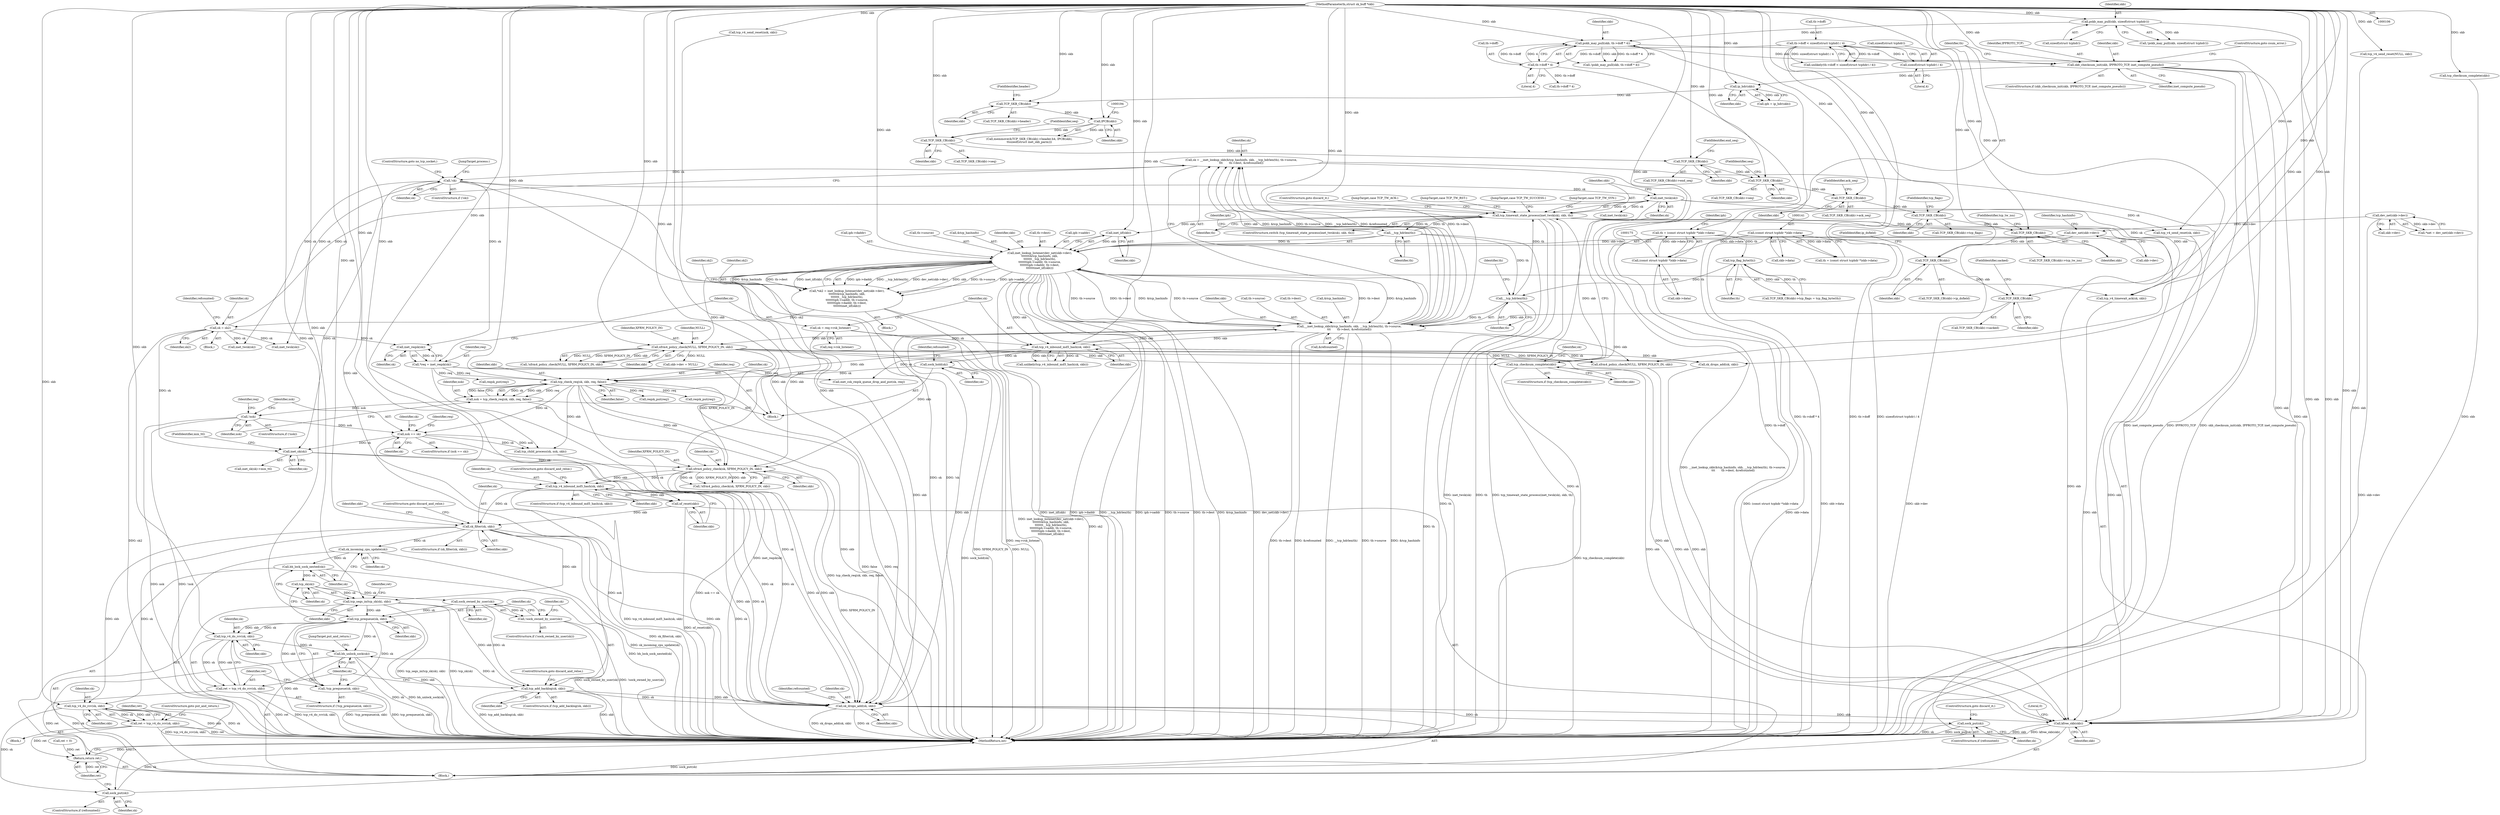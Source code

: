 digraph "1_linux_ac6e780070e30e4c35bd395acfe9191e6268bdd3@del" {
"1000411" [label="(Call,sk_filter(sk, skb))"];
"1000404" [label="(Call,tcp_v4_inbound_md5_hash(sk, skb))"];
"1000398" [label="(Call,xfrm4_policy_check(sk, XFRM_POLICY_IN, skb))"];
"1000388" [label="(Call,inet_sk(sk))"];
"1000285" [label="(Call,!sk)"];
"1000268" [label="(Call,sk = __inet_lookup_skb(&tcp_hashinfo, skb, __tcp_hdrlen(th), th->source,\n\t\t\t       th->dest, &refcounted))"];
"1000270" [label="(Call,__inet_lookup_skb(&tcp_hashinfo, skb, __tcp_hdrlen(th), th->source,\n\t\t\t       th->dest, &refcounted))"];
"1000546" [label="(Call,inet_lookup_listener(dev_net(skb->dev),\n\t\t\t\t\t\t\t&tcp_hashinfo, skb,\n\t\t\t\t\t\t\t__tcp_hdrlen(th),\n\t\t\t\t\t\t\tiph->saddr, th->source,\n\t\t\t\t\t\t\tiph->daddr, th->dest,\n\t\t\t\t\t\t\tinet_iif(skb)))"];
"1000547" [label="(Call,dev_net(skb->dev))"];
"1000112" [label="(Call,dev_net(skb->dev))"];
"1000568" [label="(Call,inet_iif(skb))"];
"1000535" [label="(Call,tcp_timewait_state_process(inet_twsk(sk), skb, th))"];
"1000536" [label="(Call,inet_twsk(sk))"];
"1000576" [label="(Call,sk = sk2)"];
"1000544" [label="(Call,*sk2 = inet_lookup_listener(dev_net(skb->dev),\n\t\t\t\t\t\t\t&tcp_hashinfo, skb,\n\t\t\t\t\t\t\t__tcp_hdrlen(th),\n\t\t\t\t\t\t\tiph->saddr, th->source,\n\t\t\t\t\t\t\tiph->daddr, th->dest,\n\t\t\t\t\t\t\tinet_iif(skb)))"];
"1000527" [label="(Call,tcp_checksum_complete(skb))"];
"1000517" [label="(Call,xfrm4_policy_check(NULL, XFRM_POLICY_IN, skb))"];
"1000107" [label="(MethodParameterIn,struct sk_buff *skb)"];
"1000274" [label="(Call,__tcp_hdrlen(th))"];
"1000554" [label="(Call,__tcp_hdrlen(th))"];
"1000246" [label="(Call,tcp_flag_byte(th))"];
"1000172" [label="(Call,th = (const struct tcphdr *)skb->data)"];
"1000174" [label="(Call,(const struct tcphdr *)skb->data)"];
"1000140" [label="(Call,(const struct tcphdr *)skb->data)"];
"1000316" [label="(Call,tcp_v4_inbound_md5_hash(sk, skb))"];
"1000309" [label="(Call,sk = req->rsk_listener)"];
"1000263" [label="(Call,TCP_SKB_CB(skb))"];
"1000256" [label="(Call,TCP_SKB_CB(skb))"];
"1000250" [label="(Call,TCP_SKB_CB(skb))"];
"1000243" [label="(Call,TCP_SKB_CB(skb))"];
"1000234" [label="(Call,TCP_SKB_CB(skb))"];
"1000212" [label="(Call,TCP_SKB_CB(skb))"];
"1000207" [label="(Call,TCP_SKB_CB(skb))"];
"1000198" [label="(Call,TCP_SKB_CB(skb))"];
"1000191" [label="(Call,IPCB(skb))"];
"1000187" [label="(Call,TCP_SKB_CB(skb))"];
"1000181" [label="(Call,ip_hdr(skb))"];
"1000167" [label="(Call,skb_checksum_init(skb, IPPROTO_TCP, inet_compute_pseudo))"];
"1000158" [label="(Call,pskb_may_pull(skb, th->doff * 4))"];
"1000133" [label="(Call,pskb_may_pull(skb, sizeof(struct tcphdr)))"];
"1000160" [label="(Call,th->doff * 4)"];
"1000147" [label="(Call,th->doff < sizeof(struct tcphdr) / 4)"];
"1000151" [label="(Call,sizeof(struct tcphdr) / 4)"];
"1000358" [label="(Call,nsk == sk)"];
"1000351" [label="(Call,!nsk)"];
"1000343" [label="(Call,nsk = tcp_check_req(sk, skb, req, false))"];
"1000345" [label="(Call,tcp_check_req(sk, skb, req, false))"];
"1000338" [label="(Call,sock_hold(sk))"];
"1000304" [label="(Call,*req = inet_reqsk(sk))"];
"1000306" [label="(Call,inet_reqsk(sk))"];
"1000408" [label="(Call,nf_reset(skb))"];
"1000429" [label="(Call,tcp_v4_do_rcv(sk, skb))"];
"1000427" [label="(Call,ret = tcp_v4_do_rcv(sk, skb))"];
"1000473" [label="(Return,return ret;)"];
"1000471" [label="(Call,sock_put(sk))"];
"1000433" [label="(Call,sk_incoming_cpu_update(sk))"];
"1000435" [label="(Call,bh_lock_sock_nested(sk))"];
"1000438" [label="(Call,tcp_sk(sk))"];
"1000437" [label="(Call,tcp_segs_in(tcp_sk(sk), skb))"];
"1000451" [label="(Call,tcp_prequeue(sk, skb))"];
"1000450" [label="(Call,!tcp_prequeue(sk, skb))"];
"1000456" [label="(Call,tcp_v4_do_rcv(sk, skb))"];
"1000454" [label="(Call,ret = tcp_v4_do_rcv(sk, skb))"];
"1000466" [label="(Call,bh_unlock_sock(sk))"];
"1000461" [label="(Call,tcp_add_backlog(sk, skb))"];
"1000506" [label="(Call,sk_drops_add(sk, skb))"];
"1000501" [label="(Call,kfree_skb(skb))"];
"1000511" [label="(Call,sock_put(sk))"];
"1000446" [label="(Call,sock_owned_by_user(sk))"];
"1000445" [label="(Call,!sock_owned_by_user(sk))"];
"1000520" [label="(Identifier,skb)"];
"1000304" [label="(Call,*req = inet_reqsk(sk))"];
"1000410" [label="(ControlStructure,if (sk_filter(sk, skb)))"];
"1000197" [label="(Call,TCP_SKB_CB(skb)->seq)"];
"1000288" [label="(JumpTarget,process:)"];
"1000200" [label="(FieldIdentifier,seq)"];
"1000577" [label="(Identifier,sk)"];
"1000275" [label="(Identifier,th)"];
"1000559" [label="(Call,th->source)"];
"1000171" [label="(ControlStructure,goto csum_error;)"];
"1000539" [label="(Identifier,th)"];
"1000256" [label="(Call,TCP_SKB_CB(skb))"];
"1000576" [label="(Call,sk = sk2)"];
"1000247" [label="(Identifier,th)"];
"1000135" [label="(Call,sizeof(struct tcphdr))"];
"1000511" [label="(Call,sock_put(sk))"];
"1000213" [label="(Identifier,skb)"];
"1000588" [label="(JumpTarget,case TCP_TW_RST:)"];
"1000341" [label="(Identifier,refcounted)"];
"1000536" [label="(Call,inet_twsk(sk))"];
"1000152" [label="(Call,sizeof(struct tcphdr))"];
"1000456" [label="(Call,tcp_v4_do_rcv(sk, skb))"];
"1000320" [label="(Call,sk_drops_add(sk, skb))"];
"1000176" [label="(Call,skb->data)"];
"1000359" [label="(Identifier,nsk)"];
"1000551" [label="(Call,&tcp_hashinfo)"];
"1000437" [label="(Call,tcp_segs_in(tcp_sk(sk), skb))"];
"1000183" [label="(Call,memmove(&TCP_SKB_CB(skb)->header.h4, IPCB(skb),\n\t\tsizeof(struct inet_skb_parm)))"];
"1000110" [label="(Call,*net = dev_net(skb->dev))"];
"1000474" [label="(Identifier,ret)"];
"1000569" [label="(Identifier,skb)"];
"1000306" [label="(Call,inet_reqsk(sk))"];
"1000159" [label="(Identifier,skb)"];
"1000397" [label="(Call,!xfrm4_policy_check(sk, XFRM_POLICY_IN, skb))"];
"1000262" [label="(Call,TCP_SKB_CB(skb)->sacked)"];
"1000426" [label="(Block,)"];
"1000140" [label="(Call,(const struct tcphdr *)skb->data)"];
"1000245" [label="(FieldIdentifier,tcp_flags)"];
"1000348" [label="(Identifier,req)"];
"1000455" [label="(Identifier,ret)"];
"1000471" [label="(Call,sock_put(sk))"];
"1000431" [label="(Identifier,skb)"];
"1000450" [label="(Call,!tcp_prequeue(sk, skb))"];
"1000546" [label="(Call,inet_lookup_listener(dev_net(skb->dev),\n\t\t\t\t\t\t\t&tcp_hashinfo, skb,\n\t\t\t\t\t\t\t__tcp_hdrlen(th),\n\t\t\t\t\t\t\tiph->saddr, th->source,\n\t\t\t\t\t\t\tiph->daddr, th->dest,\n\t\t\t\t\t\t\tinet_iif(skb)))"];
"1000469" [label="(ControlStructure,if (refcounted))"];
"1000528" [label="(Identifier,skb)"];
"1000307" [label="(Identifier,sk)"];
"1000478" [label="(Call,xfrm4_policy_check(NULL, XFRM_POLICY_IN, skb))"];
"1000467" [label="(Identifier,sk)"];
"1000502" [label="(Identifier,skb)"];
"1000351" [label="(Call,!nsk)"];
"1000548" [label="(Call,skb->dev)"];
"1000187" [label="(Call,TCP_SKB_CB(skb))"];
"1000355" [label="(Identifier,req)"];
"1000302" [label="(Block,)"];
"1000255" [label="(Call,TCP_SKB_CB(skb)->ip_dsfield)"];
"1000107" [label="(MethodParameterIn,struct sk_buff *skb)"];
"1000555" [label="(Identifier,th)"];
"1000531" [label="(Call,inet_twsk(sk))"];
"1000534" [label="(ControlStructure,switch (tcp_timewait_state_process(inet_twsk(sk), skb, th)))"];
"1000363" [label="(Identifier,req)"];
"1000405" [label="(Identifier,sk)"];
"1000387" [label="(Call,inet_sk(sk)->min_ttl)"];
"1000401" [label="(Identifier,skb)"];
"1000578" [label="(Identifier,sk2)"];
"1000315" [label="(Call,unlikely(tcp_v4_inbound_md5_hash(sk, skb)))"];
"1000517" [label="(Call,xfrm4_policy_check(NULL, XFRM_POLICY_IN, skb))"];
"1000112" [label="(Call,dev_net(skb->dev))"];
"1000553" [label="(Identifier,skb)"];
"1000519" [label="(Identifier,XFRM_POLICY_IN)"];
"1000134" [label="(Identifier,skb)"];
"1000572" [label="(Block,)"];
"1000349" [label="(Identifier,false)"];
"1000461" [label="(Call,tcp_add_backlog(sk, skb))"];
"1000403" [label="(ControlStructure,if (tcp_v4_inbound_md5_hash(sk, skb)))"];
"1000442" [label="(Identifier,ret)"];
"1000243" [label="(Call,TCP_SKB_CB(skb))"];
"1000208" [label="(Identifier,skb)"];
"1000189" [label="(FieldIdentifier,header)"];
"1000596" [label="(JumpTarget,case TCP_TW_SUCCESS:)"];
"1000113" [label="(Call,skb->dev)"];
"1000574" [label="(Call,inet_twsk(sk))"];
"1000366" [label="(Call,tcp_child_process(sk, nsk, skb))"];
"1000557" [label="(Identifier,iph)"];
"1000318" [label="(Identifier,skb)"];
"1000273" [label="(Identifier,skb)"];
"1000580" [label="(Identifier,refcounted)"];
"1000309" [label="(Call,sk = req->rsk_listener)"];
"1000286" [label="(Identifier,sk)"];
"1000334" [label="(Call,inet_csk_reqsk_queue_drop_and_put(sk, req))"];
"1000188" [label="(Identifier,skb)"];
"1000182" [label="(Identifier,skb)"];
"1000169" [label="(Identifier,IPPROTO_TCP)"];
"1000241" [label="(Call,TCP_SKB_CB(skb)->tcp_flags = tcp_flag_byte(th))"];
"1000132" [label="(Call,!pskb_may_pull(skb, sizeof(struct tcphdr)))"];
"1000339" [label="(Identifier,sk)"];
"1000170" [label="(Identifier,inet_compute_pseudo)"];
"1000164" [label="(Literal,4)"];
"1000451" [label="(Call,tcp_prequeue(sk, skb))"];
"1000249" [label="(Call,TCP_SKB_CB(skb)->tcp_tw_isn)"];
"1000436" [label="(Identifier,sk)"];
"1000439" [label="(Identifier,sk)"];
"1000463" [label="(Identifier,skb)"];
"1000179" [label="(Call,iph = ip_hdr(skb))"];
"1000166" [label="(ControlStructure,if (skb_checksum_init(skb, IPPROTO_TCP, inet_compute_pseudo)))"];
"1000173" [label="(Identifier,th)"];
"1000172" [label="(Call,th = (const struct tcphdr *)skb->data)"];
"1000453" [label="(Identifier,skb)"];
"1000518" [label="(Identifier,NULL)"];
"1000161" [label="(Call,th->doff)"];
"1000108" [label="(Block,)"];
"1000250" [label="(Call,TCP_SKB_CB(skb))"];
"1000440" [label="(Identifier,skb)"];
"1000408" [label="(Call,nf_reset(skb))"];
"1000565" [label="(Call,th->dest)"];
"1000211" [label="(Call,TCP_SKB_CB(skb)->seq)"];
"1000186" [label="(Call,TCP_SKB_CB(skb)->header)"];
"1000310" [label="(Identifier,sk)"];
"1000434" [label="(Identifier,sk)"];
"1000398" [label="(Call,xfrm4_policy_check(sk, XFRM_POLICY_IN, skb))"];
"1000154" [label="(Literal,4)"];
"1000542" [label="(Block,)"];
"1000360" [label="(Identifier,sk)"];
"1000180" [label="(Identifier,iph)"];
"1000138" [label="(Call,th = (const struct tcphdr *)skb->data)"];
"1000168" [label="(Identifier,skb)"];
"1000427" [label="(Call,ret = tcp_v4_do_rcv(sk, skb))"];
"1000541" [label="(JumpTarget,case TCP_TW_SYN:)"];
"1000506" [label="(Call,sk_drops_add(sk, skb))"];
"1000545" [label="(Identifier,sk2)"];
"1000234" [label="(Call,TCP_SKB_CB(skb))"];
"1000199" [label="(Identifier,skb)"];
"1000285" [label="(Call,!sk)"];
"1000466" [label="(Call,bh_unlock_sock(sk))"];
"1000148" [label="(Call,th->doff)"];
"1000597" [label="(ControlStructure,goto discard_it;)"];
"1000429" [label="(Call,tcp_v4_do_rcv(sk, skb))"];
"1000556" [label="(Call,iph->saddr)"];
"1000554" [label="(Call,__tcp_hdrlen(th))"];
"1000504" [label="(Literal,0)"];
"1000371" [label="(Call,tcp_v4_send_reset(nsk, skb))"];
"1000362" [label="(Call,reqsk_put(req))"];
"1000411" [label="(Call,sk_filter(sk, skb))"];
"1000583" [label="(JumpTarget,case TCP_TW_ACK:)"];
"1000209" [label="(FieldIdentifier,end_seq)"];
"1000523" [label="(Call,inet_twsk(sk))"];
"1000513" [label="(ControlStructure,goto discard_it;)"];
"1000430" [label="(Identifier,sk)"];
"1000257" [label="(Identifier,skb)"];
"1000282" [label="(Call,&refcounted)"];
"1000547" [label="(Call,dev_net(skb->dev))"];
"1000441" [label="(Call,ret = 0)"];
"1000465" [label="(ControlStructure,goto discard_and_relse;)"];
"1000417" [label="(Identifier,skb)"];
"1000265" [label="(FieldIdentifier,sacked)"];
"1000258" [label="(FieldIdentifier,ip_dsfield)"];
"1000269" [label="(Identifier,sk)"];
"1000157" [label="(Call,!pskb_may_pull(skb, th->doff * 4))"];
"1000532" [label="(Identifier,sk)"];
"1000390" [label="(FieldIdentifier,min_ttl)"];
"1000252" [label="(FieldIdentifier,tcp_tw_isn)"];
"1000562" [label="(Call,iph->daddr)"];
"1000452" [label="(Identifier,sk)"];
"1000497" [label="(Call,tcp_v4_send_reset(NULL, skb))"];
"1000428" [label="(Identifier,ret)"];
"1000433" [label="(Call,sk_incoming_cpu_update(sk))"];
"1000142" [label="(Call,skb->data)"];
"1000317" [label="(Identifier,sk)"];
"1000454" [label="(Call,ret = tcp_v4_do_rcv(sk, skb))"];
"1000584" [label="(Call,tcp_v4_timewait_ack(sk, skb))"];
"1000501" [label="(Call,kfree_skb(skb))"];
"1000598" [label="(MethodReturn,int)"];
"1000235" [label="(Identifier,skb)"];
"1000409" [label="(Identifier,skb)"];
"1000358" [label="(Call,nsk == sk)"];
"1000415" [label="(Call,skb->dev = NULL)"];
"1000346" [label="(Identifier,sk)"];
"1000472" [label="(Identifier,sk)"];
"1000510" [label="(Identifier,refcounted)"];
"1000344" [label="(Identifier,nsk)"];
"1000347" [label="(Identifier,skb)"];
"1000473" [label="(Return,return ret;)"];
"1000414" [label="(ControlStructure,goto discard_and_relse;)"];
"1000227" [label="(Call,th->doff * 4)"];
"1000212" [label="(Call,TCP_SKB_CB(skb))"];
"1000236" [label="(FieldIdentifier,ack_seq)"];
"1000435" [label="(Call,bh_lock_sock_nested(sk))"];
"1000444" [label="(ControlStructure,if (!sock_owned_by_user(sk)))"];
"1000432" [label="(ControlStructure,goto put_and_return;)"];
"1000458" [label="(Identifier,skb)"];
"1000399" [label="(Identifier,sk)"];
"1000509" [label="(ControlStructure,if (refcounted))"];
"1000198" [label="(Call,TCP_SKB_CB(skb))"];
"1000400" [label="(Identifier,XFRM_POLICY_IN)"];
"1000233" [label="(Call,TCP_SKB_CB(skb)->ack_seq)"];
"1000276" [label="(Call,th->source)"];
"1000412" [label="(Identifier,sk)"];
"1000571" [label="(Identifier,sk2)"];
"1000535" [label="(Call,tcp_timewait_state_process(inet_twsk(sk), skb, th))"];
"1000214" [label="(FieldIdentifier,seq)"];
"1000244" [label="(Identifier,skb)"];
"1000147" [label="(Call,th->doff < sizeof(struct tcphdr) / 4)"];
"1000284" [label="(ControlStructure,if (!sk))"];
"1000350" [label="(ControlStructure,if (!nsk))"];
"1000460" [label="(ControlStructure,if (tcp_add_backlog(sk, skb)))"];
"1000354" [label="(Call,reqsk_put(req))"];
"1000268" [label="(Call,sk = __inet_lookup_skb(&tcp_hashinfo, skb, __tcp_hdrlen(th), th->source,\n\t\t\t       th->dest, &refcounted))"];
"1000151" [label="(Call,sizeof(struct tcphdr) / 4)"];
"1000174" [label="(Call,(const struct tcphdr *)skb->data)"];
"1000160" [label="(Call,th->doff * 4)"];
"1000552" [label="(Identifier,tcp_hashinfo)"];
"1000264" [label="(Identifier,skb)"];
"1000305" [label="(Identifier,req)"];
"1000512" [label="(Identifier,sk)"];
"1000146" [label="(Call,unlikely(th->doff < sizeof(struct tcphdr) / 4))"];
"1000445" [label="(Call,!sock_owned_by_user(sk))"];
"1000447" [label="(Identifier,sk)"];
"1000133" [label="(Call,pskb_may_pull(skb, sizeof(struct tcphdr)))"];
"1000251" [label="(Identifier,skb)"];
"1000192" [label="(Identifier,skb)"];
"1000270" [label="(Call,__inet_lookup_skb(&tcp_hashinfo, skb, __tcp_hdrlen(th), th->source,\n\t\t\t       th->dest, &refcounted))"];
"1000279" [label="(Call,th->dest)"];
"1000388" [label="(Call,inet_sk(sk))"];
"1000516" [label="(Call,!xfrm4_policy_check(NULL, XFRM_POLICY_IN, skb))"];
"1000413" [label="(Identifier,skb)"];
"1000357" [label="(ControlStructure,if (nsk == sk))"];
"1000507" [label="(Identifier,sk)"];
"1000338" [label="(Call,sock_hold(sk))"];
"1000538" [label="(Identifier,skb)"];
"1000527" [label="(Call,tcp_checksum_complete(skb))"];
"1000526" [label="(ControlStructure,if (tcp_checksum_complete(skb)))"];
"1000207" [label="(Call,TCP_SKB_CB(skb))"];
"1000389" [label="(Identifier,sk)"];
"1000181" [label="(Call,ip_hdr(skb))"];
"1000287" [label="(ControlStructure,goto no_tcp_socket;)"];
"1000367" [label="(Identifier,sk)"];
"1000246" [label="(Call,tcp_flag_byte(th))"];
"1000343" [label="(Call,nsk = tcp_check_req(sk, skb, req, false))"];
"1000449" [label="(ControlStructure,if (!tcp_prequeue(sk, skb)))"];
"1000508" [label="(Identifier,skb)"];
"1000274" [label="(Call,__tcp_hdrlen(th))"];
"1000191" [label="(Call,IPCB(skb))"];
"1000544" [label="(Call,*sk2 = inet_lookup_listener(dev_net(skb->dev),\n\t\t\t\t\t\t\t&tcp_hashinfo, skb,\n\t\t\t\t\t\t\t__tcp_hdrlen(th),\n\t\t\t\t\t\t\tiph->saddr, th->source,\n\t\t\t\t\t\t\tiph->daddr, th->dest,\n\t\t\t\t\t\t\tinet_iif(skb)))"];
"1000323" [label="(Call,reqsk_put(req))"];
"1000484" [label="(Call,tcp_checksum_complete(skb))"];
"1000407" [label="(ControlStructure,goto discard_and_relse;)"];
"1000537" [label="(Identifier,sk)"];
"1000352" [label="(Identifier,nsk)"];
"1000438" [label="(Call,tcp_sk(sk))"];
"1000406" [label="(Identifier,skb)"];
"1000277" [label="(Identifier,th)"];
"1000316" [label="(Call,tcp_v4_inbound_md5_hash(sk, skb))"];
"1000167" [label="(Call,skb_checksum_init(skb, IPPROTO_TCP, inet_compute_pseudo))"];
"1000589" [label="(Call,tcp_v4_send_reset(sk, skb))"];
"1000311" [label="(Call,req->rsk_listener)"];
"1000568" [label="(Call,inet_iif(skb))"];
"1000242" [label="(Call,TCP_SKB_CB(skb)->tcp_flags)"];
"1000158" [label="(Call,pskb_may_pull(skb, th->doff * 4))"];
"1000457" [label="(Identifier,sk)"];
"1000345" [label="(Call,tcp_check_req(sk, skb, req, false))"];
"1000263" [label="(Call,TCP_SKB_CB(skb))"];
"1000404" [label="(Call,tcp_v4_inbound_md5_hash(sk, skb))"];
"1000446" [label="(Call,sock_owned_by_user(sk))"];
"1000206" [label="(Call,TCP_SKB_CB(skb)->end_seq)"];
"1000271" [label="(Call,&tcp_hashinfo)"];
"1000468" [label="(JumpTarget,put_and_return:)"];
"1000462" [label="(Identifier,sk)"];
"1000411" -> "1000410"  [label="AST: "];
"1000411" -> "1000413"  [label="CFG: "];
"1000412" -> "1000411"  [label="AST: "];
"1000413" -> "1000411"  [label="AST: "];
"1000414" -> "1000411"  [label="CFG: "];
"1000417" -> "1000411"  [label="CFG: "];
"1000411" -> "1000598"  [label="DDG: sk_filter(sk, skb)"];
"1000404" -> "1000411"  [label="DDG: sk"];
"1000408" -> "1000411"  [label="DDG: skb"];
"1000107" -> "1000411"  [label="DDG: skb"];
"1000411" -> "1000429"  [label="DDG: sk"];
"1000411" -> "1000429"  [label="DDG: skb"];
"1000411" -> "1000433"  [label="DDG: sk"];
"1000411" -> "1000437"  [label="DDG: skb"];
"1000411" -> "1000506"  [label="DDG: sk"];
"1000411" -> "1000506"  [label="DDG: skb"];
"1000404" -> "1000403"  [label="AST: "];
"1000404" -> "1000406"  [label="CFG: "];
"1000405" -> "1000404"  [label="AST: "];
"1000406" -> "1000404"  [label="AST: "];
"1000407" -> "1000404"  [label="CFG: "];
"1000409" -> "1000404"  [label="CFG: "];
"1000404" -> "1000598"  [label="DDG: tcp_v4_inbound_md5_hash(sk, skb)"];
"1000398" -> "1000404"  [label="DDG: sk"];
"1000398" -> "1000404"  [label="DDG: skb"];
"1000107" -> "1000404"  [label="DDG: skb"];
"1000404" -> "1000408"  [label="DDG: skb"];
"1000404" -> "1000506"  [label="DDG: sk"];
"1000404" -> "1000506"  [label="DDG: skb"];
"1000398" -> "1000397"  [label="AST: "];
"1000398" -> "1000401"  [label="CFG: "];
"1000399" -> "1000398"  [label="AST: "];
"1000400" -> "1000398"  [label="AST: "];
"1000401" -> "1000398"  [label="AST: "];
"1000397" -> "1000398"  [label="CFG: "];
"1000398" -> "1000598"  [label="DDG: XFRM_POLICY_IN"];
"1000398" -> "1000397"  [label="DDG: sk"];
"1000398" -> "1000397"  [label="DDG: XFRM_POLICY_IN"];
"1000398" -> "1000397"  [label="DDG: skb"];
"1000388" -> "1000398"  [label="DDG: sk"];
"1000517" -> "1000398"  [label="DDG: XFRM_POLICY_IN"];
"1000546" -> "1000398"  [label="DDG: skb"];
"1000345" -> "1000398"  [label="DDG: skb"];
"1000270" -> "1000398"  [label="DDG: skb"];
"1000107" -> "1000398"  [label="DDG: skb"];
"1000398" -> "1000506"  [label="DDG: sk"];
"1000398" -> "1000506"  [label="DDG: skb"];
"1000388" -> "1000387"  [label="AST: "];
"1000388" -> "1000389"  [label="CFG: "];
"1000389" -> "1000388"  [label="AST: "];
"1000390" -> "1000388"  [label="CFG: "];
"1000285" -> "1000388"  [label="DDG: sk"];
"1000576" -> "1000388"  [label="DDG: sk"];
"1000358" -> "1000388"  [label="DDG: sk"];
"1000388" -> "1000506"  [label="DDG: sk"];
"1000285" -> "1000284"  [label="AST: "];
"1000285" -> "1000286"  [label="CFG: "];
"1000286" -> "1000285"  [label="AST: "];
"1000287" -> "1000285"  [label="CFG: "];
"1000288" -> "1000285"  [label="CFG: "];
"1000285" -> "1000598"  [label="DDG: sk"];
"1000285" -> "1000598"  [label="DDG: !sk"];
"1000268" -> "1000285"  [label="DDG: sk"];
"1000285" -> "1000306"  [label="DDG: sk"];
"1000285" -> "1000523"  [label="DDG: sk"];
"1000285" -> "1000531"  [label="DDG: sk"];
"1000285" -> "1000536"  [label="DDG: sk"];
"1000268" -> "1000108"  [label="AST: "];
"1000268" -> "1000270"  [label="CFG: "];
"1000269" -> "1000268"  [label="AST: "];
"1000270" -> "1000268"  [label="AST: "];
"1000286" -> "1000268"  [label="CFG: "];
"1000268" -> "1000598"  [label="DDG: __inet_lookup_skb(&tcp_hashinfo, skb, __tcp_hdrlen(th), th->source,\n\t\t\t       th->dest, &refcounted)"];
"1000270" -> "1000268"  [label="DDG: skb"];
"1000270" -> "1000268"  [label="DDG: &tcp_hashinfo"];
"1000270" -> "1000268"  [label="DDG: th->source"];
"1000270" -> "1000268"  [label="DDG: __tcp_hdrlen(th)"];
"1000270" -> "1000268"  [label="DDG: &refcounted"];
"1000270" -> "1000268"  [label="DDG: th->dest"];
"1000270" -> "1000282"  [label="CFG: "];
"1000271" -> "1000270"  [label="AST: "];
"1000273" -> "1000270"  [label="AST: "];
"1000274" -> "1000270"  [label="AST: "];
"1000276" -> "1000270"  [label="AST: "];
"1000279" -> "1000270"  [label="AST: "];
"1000282" -> "1000270"  [label="AST: "];
"1000270" -> "1000598"  [label="DDG: &refcounted"];
"1000270" -> "1000598"  [label="DDG: __tcp_hdrlen(th)"];
"1000270" -> "1000598"  [label="DDG: th->source"];
"1000270" -> "1000598"  [label="DDG: &tcp_hashinfo"];
"1000270" -> "1000598"  [label="DDG: th->dest"];
"1000546" -> "1000270"  [label="DDG: &tcp_hashinfo"];
"1000546" -> "1000270"  [label="DDG: th->source"];
"1000546" -> "1000270"  [label="DDG: th->dest"];
"1000316" -> "1000270"  [label="DDG: skb"];
"1000263" -> "1000270"  [label="DDG: skb"];
"1000107" -> "1000270"  [label="DDG: skb"];
"1000274" -> "1000270"  [label="DDG: th"];
"1000270" -> "1000316"  [label="DDG: skb"];
"1000270" -> "1000478"  [label="DDG: skb"];
"1000270" -> "1000506"  [label="DDG: skb"];
"1000270" -> "1000517"  [label="DDG: skb"];
"1000270" -> "1000546"  [label="DDG: &tcp_hashinfo"];
"1000270" -> "1000546"  [label="DDG: th->source"];
"1000270" -> "1000546"  [label="DDG: th->dest"];
"1000546" -> "1000544"  [label="AST: "];
"1000546" -> "1000568"  [label="CFG: "];
"1000547" -> "1000546"  [label="AST: "];
"1000551" -> "1000546"  [label="AST: "];
"1000553" -> "1000546"  [label="AST: "];
"1000554" -> "1000546"  [label="AST: "];
"1000556" -> "1000546"  [label="AST: "];
"1000559" -> "1000546"  [label="AST: "];
"1000562" -> "1000546"  [label="AST: "];
"1000565" -> "1000546"  [label="AST: "];
"1000568" -> "1000546"  [label="AST: "];
"1000544" -> "1000546"  [label="CFG: "];
"1000546" -> "1000598"  [label="DDG: inet_iif(skb)"];
"1000546" -> "1000598"  [label="DDG: iph->daddr"];
"1000546" -> "1000598"  [label="DDG: __tcp_hdrlen(th)"];
"1000546" -> "1000598"  [label="DDG: iph->saddr"];
"1000546" -> "1000598"  [label="DDG: th->source"];
"1000546" -> "1000598"  [label="DDG: th->dest"];
"1000546" -> "1000598"  [label="DDG: &tcp_hashinfo"];
"1000546" -> "1000598"  [label="DDG: dev_net(skb->dev)"];
"1000546" -> "1000316"  [label="DDG: skb"];
"1000546" -> "1000506"  [label="DDG: skb"];
"1000546" -> "1000517"  [label="DDG: skb"];
"1000546" -> "1000544"  [label="DDG: iph->daddr"];
"1000546" -> "1000544"  [label="DDG: __tcp_hdrlen(th)"];
"1000546" -> "1000544"  [label="DDG: dev_net(skb->dev)"];
"1000546" -> "1000544"  [label="DDG: skb"];
"1000546" -> "1000544"  [label="DDG: th->source"];
"1000546" -> "1000544"  [label="DDG: iph->saddr"];
"1000546" -> "1000544"  [label="DDG: &tcp_hashinfo"];
"1000546" -> "1000544"  [label="DDG: th->dest"];
"1000546" -> "1000544"  [label="DDG: inet_iif(skb)"];
"1000547" -> "1000546"  [label="DDG: skb->dev"];
"1000568" -> "1000546"  [label="DDG: skb"];
"1000107" -> "1000546"  [label="DDG: skb"];
"1000554" -> "1000546"  [label="DDG: th"];
"1000546" -> "1000584"  [label="DDG: skb"];
"1000547" -> "1000548"  [label="CFG: "];
"1000548" -> "1000547"  [label="AST: "];
"1000552" -> "1000547"  [label="CFG: "];
"1000547" -> "1000598"  [label="DDG: skb->dev"];
"1000112" -> "1000547"  [label="DDG: skb->dev"];
"1000112" -> "1000110"  [label="AST: "];
"1000112" -> "1000113"  [label="CFG: "];
"1000113" -> "1000112"  [label="AST: "];
"1000110" -> "1000112"  [label="CFG: "];
"1000112" -> "1000598"  [label="DDG: skb->dev"];
"1000112" -> "1000110"  [label="DDG: skb->dev"];
"1000568" -> "1000569"  [label="CFG: "];
"1000569" -> "1000568"  [label="AST: "];
"1000535" -> "1000568"  [label="DDG: skb"];
"1000107" -> "1000568"  [label="DDG: skb"];
"1000535" -> "1000534"  [label="AST: "];
"1000535" -> "1000539"  [label="CFG: "];
"1000536" -> "1000535"  [label="AST: "];
"1000538" -> "1000535"  [label="AST: "];
"1000539" -> "1000535"  [label="AST: "];
"1000541" -> "1000535"  [label="CFG: "];
"1000583" -> "1000535"  [label="CFG: "];
"1000588" -> "1000535"  [label="CFG: "];
"1000596" -> "1000535"  [label="CFG: "];
"1000597" -> "1000535"  [label="CFG: "];
"1000535" -> "1000598"  [label="DDG: inet_twsk(sk)"];
"1000535" -> "1000598"  [label="DDG: th"];
"1000535" -> "1000598"  [label="DDG: tcp_timewait_state_process(inet_twsk(sk), skb, th)"];
"1000535" -> "1000501"  [label="DDG: skb"];
"1000536" -> "1000535"  [label="DDG: sk"];
"1000527" -> "1000535"  [label="DDG: skb"];
"1000107" -> "1000535"  [label="DDG: skb"];
"1000274" -> "1000535"  [label="DDG: th"];
"1000554" -> "1000535"  [label="DDG: th"];
"1000535" -> "1000554"  [label="DDG: th"];
"1000535" -> "1000584"  [label="DDG: skb"];
"1000535" -> "1000589"  [label="DDG: skb"];
"1000536" -> "1000537"  [label="CFG: "];
"1000537" -> "1000536"  [label="AST: "];
"1000538" -> "1000536"  [label="CFG: "];
"1000536" -> "1000598"  [label="DDG: sk"];
"1000576" -> "1000536"  [label="DDG: sk"];
"1000536" -> "1000574"  [label="DDG: sk"];
"1000536" -> "1000584"  [label="DDG: sk"];
"1000536" -> "1000589"  [label="DDG: sk"];
"1000576" -> "1000572"  [label="AST: "];
"1000576" -> "1000578"  [label="CFG: "];
"1000577" -> "1000576"  [label="AST: "];
"1000578" -> "1000576"  [label="AST: "];
"1000580" -> "1000576"  [label="CFG: "];
"1000576" -> "1000598"  [label="DDG: sk2"];
"1000576" -> "1000306"  [label="DDG: sk"];
"1000576" -> "1000523"  [label="DDG: sk"];
"1000576" -> "1000531"  [label="DDG: sk"];
"1000544" -> "1000576"  [label="DDG: sk2"];
"1000544" -> "1000542"  [label="AST: "];
"1000545" -> "1000544"  [label="AST: "];
"1000571" -> "1000544"  [label="CFG: "];
"1000544" -> "1000598"  [label="DDG: inet_lookup_listener(dev_net(skb->dev),\n\t\t\t\t\t\t\t&tcp_hashinfo, skb,\n\t\t\t\t\t\t\t__tcp_hdrlen(th),\n\t\t\t\t\t\t\tiph->saddr, th->source,\n\t\t\t\t\t\t\tiph->daddr, th->dest,\n\t\t\t\t\t\t\tinet_iif(skb))"];
"1000544" -> "1000598"  [label="DDG: sk2"];
"1000527" -> "1000526"  [label="AST: "];
"1000527" -> "1000528"  [label="CFG: "];
"1000528" -> "1000527"  [label="AST: "];
"1000532" -> "1000527"  [label="CFG: "];
"1000537" -> "1000527"  [label="CFG: "];
"1000527" -> "1000598"  [label="DDG: tcp_checksum_complete(skb)"];
"1000527" -> "1000501"  [label="DDG: skb"];
"1000517" -> "1000527"  [label="DDG: skb"];
"1000107" -> "1000527"  [label="DDG: skb"];
"1000517" -> "1000516"  [label="AST: "];
"1000517" -> "1000520"  [label="CFG: "];
"1000518" -> "1000517"  [label="AST: "];
"1000519" -> "1000517"  [label="AST: "];
"1000520" -> "1000517"  [label="AST: "];
"1000516" -> "1000517"  [label="CFG: "];
"1000517" -> "1000598"  [label="DDG: XFRM_POLICY_IN"];
"1000517" -> "1000598"  [label="DDG: NULL"];
"1000517" -> "1000415"  [label="DDG: NULL"];
"1000517" -> "1000478"  [label="DDG: NULL"];
"1000517" -> "1000478"  [label="DDG: XFRM_POLICY_IN"];
"1000517" -> "1000501"  [label="DDG: skb"];
"1000517" -> "1000516"  [label="DDG: NULL"];
"1000517" -> "1000516"  [label="DDG: XFRM_POLICY_IN"];
"1000517" -> "1000516"  [label="DDG: skb"];
"1000107" -> "1000517"  [label="DDG: skb"];
"1000107" -> "1000106"  [label="AST: "];
"1000107" -> "1000598"  [label="DDG: skb"];
"1000107" -> "1000133"  [label="DDG: skb"];
"1000107" -> "1000158"  [label="DDG: skb"];
"1000107" -> "1000167"  [label="DDG: skb"];
"1000107" -> "1000181"  [label="DDG: skb"];
"1000107" -> "1000187"  [label="DDG: skb"];
"1000107" -> "1000191"  [label="DDG: skb"];
"1000107" -> "1000198"  [label="DDG: skb"];
"1000107" -> "1000207"  [label="DDG: skb"];
"1000107" -> "1000212"  [label="DDG: skb"];
"1000107" -> "1000234"  [label="DDG: skb"];
"1000107" -> "1000243"  [label="DDG: skb"];
"1000107" -> "1000250"  [label="DDG: skb"];
"1000107" -> "1000256"  [label="DDG: skb"];
"1000107" -> "1000263"  [label="DDG: skb"];
"1000107" -> "1000316"  [label="DDG: skb"];
"1000107" -> "1000320"  [label="DDG: skb"];
"1000107" -> "1000345"  [label="DDG: skb"];
"1000107" -> "1000366"  [label="DDG: skb"];
"1000107" -> "1000371"  [label="DDG: skb"];
"1000107" -> "1000408"  [label="DDG: skb"];
"1000107" -> "1000429"  [label="DDG: skb"];
"1000107" -> "1000437"  [label="DDG: skb"];
"1000107" -> "1000451"  [label="DDG: skb"];
"1000107" -> "1000456"  [label="DDG: skb"];
"1000107" -> "1000461"  [label="DDG: skb"];
"1000107" -> "1000478"  [label="DDG: skb"];
"1000107" -> "1000484"  [label="DDG: skb"];
"1000107" -> "1000497"  [label="DDG: skb"];
"1000107" -> "1000501"  [label="DDG: skb"];
"1000107" -> "1000506"  [label="DDG: skb"];
"1000107" -> "1000584"  [label="DDG: skb"];
"1000107" -> "1000589"  [label="DDG: skb"];
"1000274" -> "1000275"  [label="CFG: "];
"1000275" -> "1000274"  [label="AST: "];
"1000277" -> "1000274"  [label="CFG: "];
"1000274" -> "1000598"  [label="DDG: th"];
"1000554" -> "1000274"  [label="DDG: th"];
"1000246" -> "1000274"  [label="DDG: th"];
"1000554" -> "1000555"  [label="CFG: "];
"1000555" -> "1000554"  [label="AST: "];
"1000557" -> "1000554"  [label="CFG: "];
"1000554" -> "1000598"  [label="DDG: th"];
"1000246" -> "1000241"  [label="AST: "];
"1000246" -> "1000247"  [label="CFG: "];
"1000247" -> "1000246"  [label="AST: "];
"1000241" -> "1000246"  [label="CFG: "];
"1000246" -> "1000241"  [label="DDG: th"];
"1000172" -> "1000246"  [label="DDG: th"];
"1000172" -> "1000108"  [label="AST: "];
"1000172" -> "1000174"  [label="CFG: "];
"1000173" -> "1000172"  [label="AST: "];
"1000174" -> "1000172"  [label="AST: "];
"1000180" -> "1000172"  [label="CFG: "];
"1000172" -> "1000598"  [label="DDG: (const struct tcphdr *)skb->data"];
"1000174" -> "1000172"  [label="DDG: skb->data"];
"1000174" -> "1000176"  [label="CFG: "];
"1000175" -> "1000174"  [label="AST: "];
"1000176" -> "1000174"  [label="AST: "];
"1000174" -> "1000598"  [label="DDG: skb->data"];
"1000140" -> "1000174"  [label="DDG: skb->data"];
"1000140" -> "1000138"  [label="AST: "];
"1000140" -> "1000142"  [label="CFG: "];
"1000141" -> "1000140"  [label="AST: "];
"1000142" -> "1000140"  [label="AST: "];
"1000138" -> "1000140"  [label="CFG: "];
"1000140" -> "1000598"  [label="DDG: skb->data"];
"1000140" -> "1000138"  [label="DDG: skb->data"];
"1000316" -> "1000315"  [label="AST: "];
"1000316" -> "1000318"  [label="CFG: "];
"1000317" -> "1000316"  [label="AST: "];
"1000318" -> "1000316"  [label="AST: "];
"1000315" -> "1000316"  [label="CFG: "];
"1000316" -> "1000315"  [label="DDG: sk"];
"1000316" -> "1000315"  [label="DDG: skb"];
"1000309" -> "1000316"  [label="DDG: sk"];
"1000316" -> "1000320"  [label="DDG: sk"];
"1000316" -> "1000320"  [label="DDG: skb"];
"1000316" -> "1000334"  [label="DDG: sk"];
"1000316" -> "1000338"  [label="DDG: sk"];
"1000316" -> "1000345"  [label="DDG: skb"];
"1000309" -> "1000302"  [label="AST: "];
"1000309" -> "1000311"  [label="CFG: "];
"1000310" -> "1000309"  [label="AST: "];
"1000311" -> "1000309"  [label="AST: "];
"1000317" -> "1000309"  [label="CFG: "];
"1000309" -> "1000598"  [label="DDG: req->rsk_listener"];
"1000263" -> "1000262"  [label="AST: "];
"1000263" -> "1000264"  [label="CFG: "];
"1000264" -> "1000263"  [label="AST: "];
"1000265" -> "1000263"  [label="CFG: "];
"1000256" -> "1000263"  [label="DDG: skb"];
"1000256" -> "1000255"  [label="AST: "];
"1000256" -> "1000257"  [label="CFG: "];
"1000257" -> "1000256"  [label="AST: "];
"1000258" -> "1000256"  [label="CFG: "];
"1000250" -> "1000256"  [label="DDG: skb"];
"1000250" -> "1000249"  [label="AST: "];
"1000250" -> "1000251"  [label="CFG: "];
"1000251" -> "1000250"  [label="AST: "];
"1000252" -> "1000250"  [label="CFG: "];
"1000243" -> "1000250"  [label="DDG: skb"];
"1000243" -> "1000242"  [label="AST: "];
"1000243" -> "1000244"  [label="CFG: "];
"1000244" -> "1000243"  [label="AST: "];
"1000245" -> "1000243"  [label="CFG: "];
"1000234" -> "1000243"  [label="DDG: skb"];
"1000234" -> "1000233"  [label="AST: "];
"1000234" -> "1000235"  [label="CFG: "];
"1000235" -> "1000234"  [label="AST: "];
"1000236" -> "1000234"  [label="CFG: "];
"1000212" -> "1000234"  [label="DDG: skb"];
"1000212" -> "1000211"  [label="AST: "];
"1000212" -> "1000213"  [label="CFG: "];
"1000213" -> "1000212"  [label="AST: "];
"1000214" -> "1000212"  [label="CFG: "];
"1000207" -> "1000212"  [label="DDG: skb"];
"1000207" -> "1000206"  [label="AST: "];
"1000207" -> "1000208"  [label="CFG: "];
"1000208" -> "1000207"  [label="AST: "];
"1000209" -> "1000207"  [label="CFG: "];
"1000198" -> "1000207"  [label="DDG: skb"];
"1000198" -> "1000197"  [label="AST: "];
"1000198" -> "1000199"  [label="CFG: "];
"1000199" -> "1000198"  [label="AST: "];
"1000200" -> "1000198"  [label="CFG: "];
"1000191" -> "1000198"  [label="DDG: skb"];
"1000191" -> "1000183"  [label="AST: "];
"1000191" -> "1000192"  [label="CFG: "];
"1000192" -> "1000191"  [label="AST: "];
"1000194" -> "1000191"  [label="CFG: "];
"1000191" -> "1000183"  [label="DDG: skb"];
"1000187" -> "1000191"  [label="DDG: skb"];
"1000187" -> "1000186"  [label="AST: "];
"1000187" -> "1000188"  [label="CFG: "];
"1000188" -> "1000187"  [label="AST: "];
"1000189" -> "1000187"  [label="CFG: "];
"1000181" -> "1000187"  [label="DDG: skb"];
"1000181" -> "1000179"  [label="AST: "];
"1000181" -> "1000182"  [label="CFG: "];
"1000182" -> "1000181"  [label="AST: "];
"1000179" -> "1000181"  [label="CFG: "];
"1000181" -> "1000179"  [label="DDG: skb"];
"1000167" -> "1000181"  [label="DDG: skb"];
"1000167" -> "1000166"  [label="AST: "];
"1000167" -> "1000170"  [label="CFG: "];
"1000168" -> "1000167"  [label="AST: "];
"1000169" -> "1000167"  [label="AST: "];
"1000170" -> "1000167"  [label="AST: "];
"1000171" -> "1000167"  [label="CFG: "];
"1000173" -> "1000167"  [label="CFG: "];
"1000167" -> "1000598"  [label="DDG: IPPROTO_TCP"];
"1000167" -> "1000598"  [label="DDG: skb_checksum_init(skb, IPPROTO_TCP, inet_compute_pseudo)"];
"1000167" -> "1000598"  [label="DDG: inet_compute_pseudo"];
"1000158" -> "1000167"  [label="DDG: skb"];
"1000167" -> "1000501"  [label="DDG: skb"];
"1000158" -> "1000157"  [label="AST: "];
"1000158" -> "1000160"  [label="CFG: "];
"1000159" -> "1000158"  [label="AST: "];
"1000160" -> "1000158"  [label="AST: "];
"1000157" -> "1000158"  [label="CFG: "];
"1000158" -> "1000598"  [label="DDG: th->doff * 4"];
"1000158" -> "1000157"  [label="DDG: skb"];
"1000158" -> "1000157"  [label="DDG: th->doff * 4"];
"1000133" -> "1000158"  [label="DDG: skb"];
"1000160" -> "1000158"  [label="DDG: th->doff"];
"1000160" -> "1000158"  [label="DDG: 4"];
"1000158" -> "1000501"  [label="DDG: skb"];
"1000133" -> "1000132"  [label="AST: "];
"1000133" -> "1000135"  [label="CFG: "];
"1000134" -> "1000133"  [label="AST: "];
"1000135" -> "1000133"  [label="AST: "];
"1000132" -> "1000133"  [label="CFG: "];
"1000133" -> "1000132"  [label="DDG: skb"];
"1000133" -> "1000501"  [label="DDG: skb"];
"1000160" -> "1000164"  [label="CFG: "];
"1000161" -> "1000160"  [label="AST: "];
"1000164" -> "1000160"  [label="AST: "];
"1000160" -> "1000598"  [label="DDG: th->doff"];
"1000147" -> "1000160"  [label="DDG: th->doff"];
"1000160" -> "1000227"  [label="DDG: th->doff"];
"1000147" -> "1000146"  [label="AST: "];
"1000147" -> "1000151"  [label="CFG: "];
"1000148" -> "1000147"  [label="AST: "];
"1000151" -> "1000147"  [label="AST: "];
"1000146" -> "1000147"  [label="CFG: "];
"1000147" -> "1000598"  [label="DDG: sizeof(struct tcphdr) / 4"];
"1000147" -> "1000598"  [label="DDG: th->doff"];
"1000147" -> "1000146"  [label="DDG: th->doff"];
"1000147" -> "1000146"  [label="DDG: sizeof(struct tcphdr) / 4"];
"1000151" -> "1000147"  [label="DDG: 4"];
"1000151" -> "1000154"  [label="CFG: "];
"1000152" -> "1000151"  [label="AST: "];
"1000154" -> "1000151"  [label="AST: "];
"1000358" -> "1000357"  [label="AST: "];
"1000358" -> "1000360"  [label="CFG: "];
"1000359" -> "1000358"  [label="AST: "];
"1000360" -> "1000358"  [label="AST: "];
"1000363" -> "1000358"  [label="CFG: "];
"1000367" -> "1000358"  [label="CFG: "];
"1000358" -> "1000598"  [label="DDG: nsk == sk"];
"1000358" -> "1000598"  [label="DDG: nsk"];
"1000351" -> "1000358"  [label="DDG: nsk"];
"1000345" -> "1000358"  [label="DDG: sk"];
"1000358" -> "1000366"  [label="DDG: sk"];
"1000358" -> "1000366"  [label="DDG: nsk"];
"1000351" -> "1000350"  [label="AST: "];
"1000351" -> "1000352"  [label="CFG: "];
"1000352" -> "1000351"  [label="AST: "];
"1000355" -> "1000351"  [label="CFG: "];
"1000359" -> "1000351"  [label="CFG: "];
"1000351" -> "1000598"  [label="DDG: !nsk"];
"1000351" -> "1000598"  [label="DDG: nsk"];
"1000343" -> "1000351"  [label="DDG: nsk"];
"1000343" -> "1000302"  [label="AST: "];
"1000343" -> "1000345"  [label="CFG: "];
"1000344" -> "1000343"  [label="AST: "];
"1000345" -> "1000343"  [label="AST: "];
"1000352" -> "1000343"  [label="CFG: "];
"1000343" -> "1000598"  [label="DDG: tcp_check_req(sk, skb, req, false)"];
"1000345" -> "1000343"  [label="DDG: sk"];
"1000345" -> "1000343"  [label="DDG: skb"];
"1000345" -> "1000343"  [label="DDG: req"];
"1000345" -> "1000343"  [label="DDG: false"];
"1000345" -> "1000349"  [label="CFG: "];
"1000346" -> "1000345"  [label="AST: "];
"1000347" -> "1000345"  [label="AST: "];
"1000348" -> "1000345"  [label="AST: "];
"1000349" -> "1000345"  [label="AST: "];
"1000345" -> "1000598"  [label="DDG: false"];
"1000345" -> "1000598"  [label="DDG: req"];
"1000338" -> "1000345"  [label="DDG: sk"];
"1000304" -> "1000345"  [label="DDG: req"];
"1000345" -> "1000354"  [label="DDG: req"];
"1000345" -> "1000362"  [label="DDG: req"];
"1000345" -> "1000366"  [label="DDG: skb"];
"1000345" -> "1000506"  [label="DDG: sk"];
"1000345" -> "1000506"  [label="DDG: skb"];
"1000338" -> "1000302"  [label="AST: "];
"1000338" -> "1000339"  [label="CFG: "];
"1000339" -> "1000338"  [label="AST: "];
"1000341" -> "1000338"  [label="CFG: "];
"1000338" -> "1000598"  [label="DDG: sock_hold(sk)"];
"1000304" -> "1000302"  [label="AST: "];
"1000304" -> "1000306"  [label="CFG: "];
"1000305" -> "1000304"  [label="AST: "];
"1000306" -> "1000304"  [label="AST: "];
"1000310" -> "1000304"  [label="CFG: "];
"1000304" -> "1000598"  [label="DDG: inet_reqsk(sk)"];
"1000306" -> "1000304"  [label="DDG: sk"];
"1000304" -> "1000323"  [label="DDG: req"];
"1000304" -> "1000334"  [label="DDG: req"];
"1000306" -> "1000307"  [label="CFG: "];
"1000307" -> "1000306"  [label="AST: "];
"1000408" -> "1000108"  [label="AST: "];
"1000408" -> "1000409"  [label="CFG: "];
"1000409" -> "1000408"  [label="AST: "];
"1000412" -> "1000408"  [label="CFG: "];
"1000408" -> "1000598"  [label="DDG: nf_reset(skb)"];
"1000429" -> "1000427"  [label="AST: "];
"1000429" -> "1000431"  [label="CFG: "];
"1000430" -> "1000429"  [label="AST: "];
"1000431" -> "1000429"  [label="AST: "];
"1000427" -> "1000429"  [label="CFG: "];
"1000429" -> "1000598"  [label="DDG: skb"];
"1000429" -> "1000598"  [label="DDG: sk"];
"1000429" -> "1000427"  [label="DDG: sk"];
"1000429" -> "1000427"  [label="DDG: skb"];
"1000429" -> "1000471"  [label="DDG: sk"];
"1000427" -> "1000426"  [label="AST: "];
"1000428" -> "1000427"  [label="AST: "];
"1000432" -> "1000427"  [label="CFG: "];
"1000427" -> "1000598"  [label="DDG: ret"];
"1000427" -> "1000598"  [label="DDG: tcp_v4_do_rcv(sk, skb)"];
"1000427" -> "1000473"  [label="DDG: ret"];
"1000473" -> "1000108"  [label="AST: "];
"1000473" -> "1000474"  [label="CFG: "];
"1000474" -> "1000473"  [label="AST: "];
"1000598" -> "1000473"  [label="CFG: "];
"1000473" -> "1000598"  [label="DDG: <RET>"];
"1000474" -> "1000473"  [label="DDG: ret"];
"1000441" -> "1000473"  [label="DDG: ret"];
"1000454" -> "1000473"  [label="DDG: ret"];
"1000471" -> "1000469"  [label="AST: "];
"1000471" -> "1000472"  [label="CFG: "];
"1000472" -> "1000471"  [label="AST: "];
"1000474" -> "1000471"  [label="CFG: "];
"1000471" -> "1000598"  [label="DDG: sk"];
"1000471" -> "1000598"  [label="DDG: sock_put(sk)"];
"1000466" -> "1000471"  [label="DDG: sk"];
"1000433" -> "1000108"  [label="AST: "];
"1000433" -> "1000434"  [label="CFG: "];
"1000434" -> "1000433"  [label="AST: "];
"1000436" -> "1000433"  [label="CFG: "];
"1000433" -> "1000598"  [label="DDG: sk_incoming_cpu_update(sk)"];
"1000433" -> "1000435"  [label="DDG: sk"];
"1000435" -> "1000108"  [label="AST: "];
"1000435" -> "1000436"  [label="CFG: "];
"1000436" -> "1000435"  [label="AST: "];
"1000439" -> "1000435"  [label="CFG: "];
"1000435" -> "1000598"  [label="DDG: bh_lock_sock_nested(sk)"];
"1000435" -> "1000438"  [label="DDG: sk"];
"1000438" -> "1000437"  [label="AST: "];
"1000438" -> "1000439"  [label="CFG: "];
"1000439" -> "1000438"  [label="AST: "];
"1000440" -> "1000438"  [label="CFG: "];
"1000438" -> "1000437"  [label="DDG: sk"];
"1000438" -> "1000446"  [label="DDG: sk"];
"1000437" -> "1000108"  [label="AST: "];
"1000437" -> "1000440"  [label="CFG: "];
"1000440" -> "1000437"  [label="AST: "];
"1000442" -> "1000437"  [label="CFG: "];
"1000437" -> "1000598"  [label="DDG: tcp_segs_in(tcp_sk(sk), skb)"];
"1000437" -> "1000598"  [label="DDG: tcp_sk(sk)"];
"1000437" -> "1000451"  [label="DDG: skb"];
"1000437" -> "1000461"  [label="DDG: skb"];
"1000451" -> "1000450"  [label="AST: "];
"1000451" -> "1000453"  [label="CFG: "];
"1000452" -> "1000451"  [label="AST: "];
"1000453" -> "1000451"  [label="AST: "];
"1000450" -> "1000451"  [label="CFG: "];
"1000451" -> "1000598"  [label="DDG: skb"];
"1000451" -> "1000450"  [label="DDG: sk"];
"1000451" -> "1000450"  [label="DDG: skb"];
"1000446" -> "1000451"  [label="DDG: sk"];
"1000451" -> "1000456"  [label="DDG: sk"];
"1000451" -> "1000456"  [label="DDG: skb"];
"1000451" -> "1000466"  [label="DDG: sk"];
"1000450" -> "1000449"  [label="AST: "];
"1000455" -> "1000450"  [label="CFG: "];
"1000467" -> "1000450"  [label="CFG: "];
"1000450" -> "1000598"  [label="DDG: !tcp_prequeue(sk, skb)"];
"1000450" -> "1000598"  [label="DDG: tcp_prequeue(sk, skb)"];
"1000456" -> "1000454"  [label="AST: "];
"1000456" -> "1000458"  [label="CFG: "];
"1000457" -> "1000456"  [label="AST: "];
"1000458" -> "1000456"  [label="AST: "];
"1000454" -> "1000456"  [label="CFG: "];
"1000456" -> "1000598"  [label="DDG: skb"];
"1000456" -> "1000454"  [label="DDG: sk"];
"1000456" -> "1000454"  [label="DDG: skb"];
"1000456" -> "1000466"  [label="DDG: sk"];
"1000454" -> "1000449"  [label="AST: "];
"1000455" -> "1000454"  [label="AST: "];
"1000467" -> "1000454"  [label="CFG: "];
"1000454" -> "1000598"  [label="DDG: ret"];
"1000454" -> "1000598"  [label="DDG: tcp_v4_do_rcv(sk, skb)"];
"1000466" -> "1000108"  [label="AST: "];
"1000466" -> "1000467"  [label="CFG: "];
"1000467" -> "1000466"  [label="AST: "];
"1000468" -> "1000466"  [label="CFG: "];
"1000466" -> "1000598"  [label="DDG: sk"];
"1000466" -> "1000598"  [label="DDG: bh_unlock_sock(sk)"];
"1000461" -> "1000466"  [label="DDG: sk"];
"1000461" -> "1000460"  [label="AST: "];
"1000461" -> "1000463"  [label="CFG: "];
"1000462" -> "1000461"  [label="AST: "];
"1000463" -> "1000461"  [label="AST: "];
"1000465" -> "1000461"  [label="CFG: "];
"1000467" -> "1000461"  [label="CFG: "];
"1000461" -> "1000598"  [label="DDG: tcp_add_backlog(sk, skb)"];
"1000461" -> "1000598"  [label="DDG: skb"];
"1000446" -> "1000461"  [label="DDG: sk"];
"1000461" -> "1000506"  [label="DDG: sk"];
"1000461" -> "1000506"  [label="DDG: skb"];
"1000506" -> "1000108"  [label="AST: "];
"1000506" -> "1000508"  [label="CFG: "];
"1000507" -> "1000506"  [label="AST: "];
"1000508" -> "1000506"  [label="AST: "];
"1000510" -> "1000506"  [label="CFG: "];
"1000506" -> "1000598"  [label="DDG: sk_drops_add(sk, skb)"];
"1000506" -> "1000598"  [label="DDG: sk"];
"1000506" -> "1000501"  [label="DDG: skb"];
"1000366" -> "1000506"  [label="DDG: sk"];
"1000371" -> "1000506"  [label="DDG: skb"];
"1000506" -> "1000511"  [label="DDG: sk"];
"1000501" -> "1000108"  [label="AST: "];
"1000501" -> "1000502"  [label="CFG: "];
"1000502" -> "1000501"  [label="AST: "];
"1000504" -> "1000501"  [label="CFG: "];
"1000501" -> "1000598"  [label="DDG: skb"];
"1000501" -> "1000598"  [label="DDG: kfree_skb(skb)"];
"1000584" -> "1000501"  [label="DDG: skb"];
"1000320" -> "1000501"  [label="DDG: skb"];
"1000478" -> "1000501"  [label="DDG: skb"];
"1000589" -> "1000501"  [label="DDG: skb"];
"1000497" -> "1000501"  [label="DDG: skb"];
"1000484" -> "1000501"  [label="DDG: skb"];
"1000511" -> "1000509"  [label="AST: "];
"1000511" -> "1000512"  [label="CFG: "];
"1000512" -> "1000511"  [label="AST: "];
"1000513" -> "1000511"  [label="CFG: "];
"1000511" -> "1000598"  [label="DDG: sock_put(sk)"];
"1000511" -> "1000598"  [label="DDG: sk"];
"1000446" -> "1000445"  [label="AST: "];
"1000446" -> "1000447"  [label="CFG: "];
"1000447" -> "1000446"  [label="AST: "];
"1000445" -> "1000446"  [label="CFG: "];
"1000446" -> "1000445"  [label="DDG: sk"];
"1000445" -> "1000444"  [label="AST: "];
"1000452" -> "1000445"  [label="CFG: "];
"1000462" -> "1000445"  [label="CFG: "];
"1000445" -> "1000598"  [label="DDG: sock_owned_by_user(sk)"];
"1000445" -> "1000598"  [label="DDG: !sock_owned_by_user(sk)"];
}

